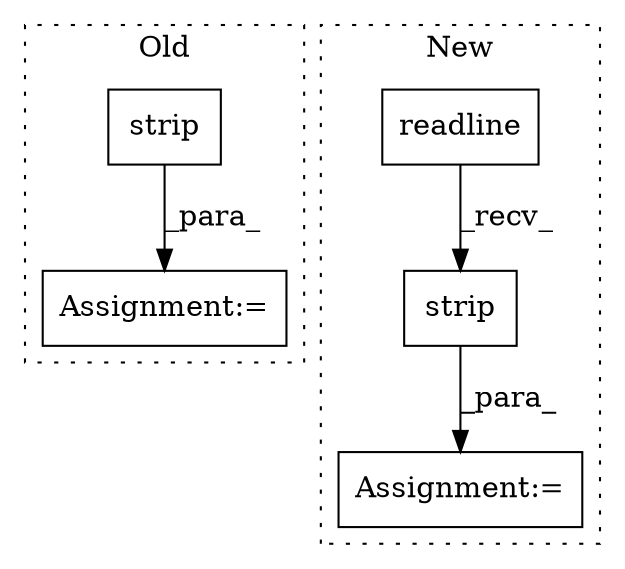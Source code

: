 digraph G {
subgraph cluster0 {
1 [label="strip" a="32" s="3476" l="7" shape="box"];
5 [label="Assignment:=" a="7" s="3420" l="1" shape="box"];
label = "Old";
style="dotted";
}
subgraph cluster1 {
2 [label="readline" a="32" s="3252" l="10" shape="box"];
3 [label="Assignment:=" a="7" s="3421" l="1" shape="box"];
4 [label="strip" a="32" s="3458" l="7" shape="box"];
label = "New";
style="dotted";
}
1 -> 5 [label="_para_"];
2 -> 4 [label="_recv_"];
4 -> 3 [label="_para_"];
}
